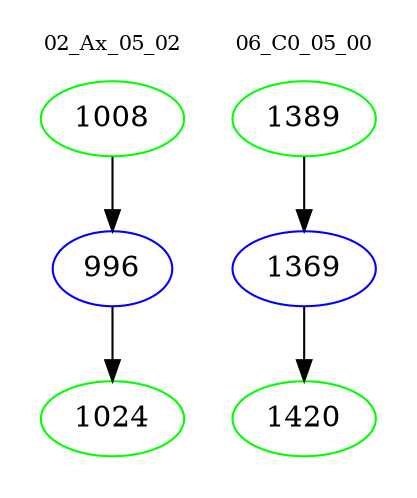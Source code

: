 digraph{
subgraph cluster_0 {
color = white
label = "02_Ax_05_02";
fontsize=10;
T0_1008 [label="1008", color="green"]
T0_1008 -> T0_996 [color="black"]
T0_996 [label="996", color="blue"]
T0_996 -> T0_1024 [color="black"]
T0_1024 [label="1024", color="green"]
}
subgraph cluster_1 {
color = white
label = "06_C0_05_00";
fontsize=10;
T1_1389 [label="1389", color="green"]
T1_1389 -> T1_1369 [color="black"]
T1_1369 [label="1369", color="blue"]
T1_1369 -> T1_1420 [color="black"]
T1_1420 [label="1420", color="green"]
}
}
